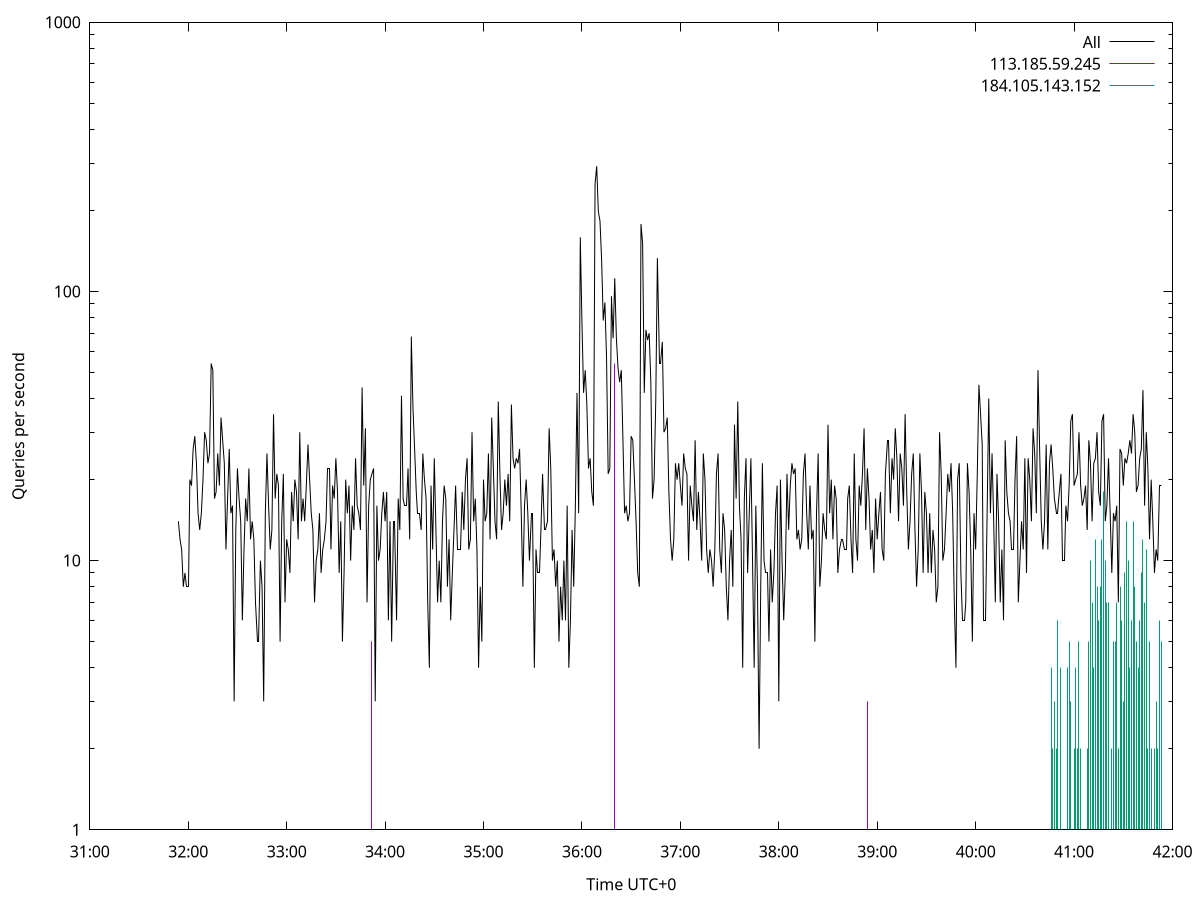 set terminal pngcairo size 1024,768
set output 'Sun Jan  7 21:31:54 2024.png'
set ylabel 'Queries per second'
set xlabel 'Time UTC+0'
set xdata time
set timefmt "%s"
set log y
plot \
'-' using 1:2 linecolor 0 linetype 2 with lines title 'All', \
'-' using 1:2 linecolor 1 linetype 3 with impulses title "113.185.59.245", \
'-' using 1:2 linecolor 2 linetype 3 with impulses title "184.105.143.152"
1704637914 14
1704637915 12
1704637916 11
1704637917 8
1704637918 9
1704637919 8
1704637920 8
1704637921 20
1704637922 19
1704637923 26
1704637924 29
1704637925 23
1704637926 15
1704637927 13
1704637928 15
1704637929 20
1704637930 30
1704637931 28
1704637932 23
1704637933 25
1704637934 54
1704637935 51
1704637936 17
1704637937 18
1704637938 25
1704637939 19
1704637940 34
1704637941 28
1704637942 23
1704637943 11
1704637944 17
1704637945 26
1704637946 15
1704637947 16
1704637948 3
1704637949 13
1704637950 22
1704637951 17
1704637952 14
1704637953 6
1704637954 11
1704637955 17
1704637956 14
1704637957 22
1704637958 12
1704637959 14
1704637960 12
1704637961 7
1704637962 5
1704637963 5
1704637964 10
1704637965 8
1704637966 3
1704637967 15
1704637968 25
1704637969 16
1704637970 11
1704637971 13
1704637972 35
1704637973 17
1704637974 21
1704637975 19
1704637976 5
1704637977 14
1704637978 21
1704637979 7
1704637980 12
1704637981 11
1704637982 9
1704637983 18
1704637984 14
1704637985 20
1704637986 18
1704637987 12
1704637988 30
1704637989 14
1704637990 17
1704637991 14
1704637992 19
1704637993 27
1704637994 20
1704637995 15
1704637996 13
1704637997 7
1704637998 10
1704637999 11
1704638000 15
1704638001 9
1704638002 11
1704638003 12
1704638004 14
1704638005 22
1704638006 22
1704638007 11
1704638008 19
1704638009 17
1704638010 24
1704638011 18
1704638012 9
1704638013 14
1704638014 5
1704638015 9
1704638016 20
1704638017 15
1704638018 19
1704638019 10
1704638020 16
1704638021 13
1704638022 24
1704638023 16
1704638024 15
1704638025 13
1704638026 44
1704638027 19
1704638028 31
1704638029 7
1704638030 16
1704638031 20
1704638032 21
1704638033 22
1704638034 3
1704638035 16
1704638036 10
1704638037 11
1704638038 15
1704638039 18
1704638040 14
1704638041 18
1704638042 6
1704638043 14
1704638044 5
1704638045 14
1704638046 14
1704638047 6
1704638048 17
1704638049 13
1704638050 41
1704638051 17
1704638052 16
1704638053 16
1704638054 22
1704638055 12
1704638056 68
1704638057 37
1704638058 26
1704638059 18
1704638060 15
1704638061 15
1704638062 13
1704638063 25
1704638064 20
1704638065 17
1704638066 7
1704638067 4
1704638068 19
1704638069 11
1704638070 24
1704638071 13
1704638072 7
1704638073 10
1704638074 7
1704638075 14
1704638076 19
1704638077 17
1704638078 8
1704638079 12
1704638080 6
1704638081 9
1704638082 13
1704638083 19
1704638084 11
1704638085 11
1704638086 11
1704638087 18
1704638088 13
1704638089 20
1704638090 24
1704638091 11
1704638092 12
1704638093 30
1704638094 14
1704638095 17
1704638096 11
1704638097 4
1704638098 8
1704638099 5
1704638100 20
1704638101 14
1704638102 15
1704638103 25
1704638104 12
1704638105 34
1704638106 22
1704638107 14
1704638108 12
1704638109 39
1704638110 21
1704638111 13
1704638112 15
1704638113 20
1704638114 16
1704638115 21
1704638116 14
1704638117 38
1704638118 24
1704638119 22
1704638120 24
1704638121 23
1704638122 26
1704638123 15
1704638124 8
1704638125 16
1704638126 20
1704638127 15
1704638128 10
1704638129 15
1704638130 15
1704638131 4
1704638132 11
1704638133 9
1704638134 9
1704638135 13
1704638136 21
1704638137 13
1704638138 13
1704638139 14
1704638140 31
1704638141 22
1704638142 10
1704638143 11
1704638144 8
1704638145 10
1704638146 5
1704638147 8
1704638148 6
1704638149 10
1704638150 6
1704638151 16
1704638152 4
1704638153 6
1704638154 13
1704638155 8
1704638156 16
1704638157 42
1704638158 15
1704638159 159
1704638160 77
1704638161 42
1704638162 51
1704638163 38
1704638164 22
1704638165 24
1704638166 18
1704638167 16
1704638168 251
1704638169 292
1704638170 198
1704638171 183
1704638172 131
1704638173 78
1704638174 91
1704638175 57
1704638176 21
1704638177 22
1704638178 96
1704638179 67
1704638180 112
1704638181 67
1704638182 52
1704638183 46
1704638184 51
1704638185 28
1704638186 15
1704638187 16
1704638188 14
1704638189 15
1704638190 29
1704638191 28
1704638192 20
1704638193 14
1704638194 9
1704638195 8
1704638196 178
1704638197 151
1704638198 42
1704638199 72
1704638200 66
1704638201 70
1704638202 46
1704638203 17
1704638204 20
1704638205 39
1704638206 133
1704638207 54
1704638208 54
1704638209 65
1704638210 30
1704638211 31
1704638212 34
1704638213 18
1704638214 12
1704638215 10
1704638216 12
1704638217 23
1704638218 20
1704638219 23
1704638220 19
1704638221 16
1704638222 25
1704638223 22
1704638224 21
1704638225 10
1704638226 19
1704638227 16
1704638228 14
1704638229 28
1704638230 13
1704638231 18
1704638232 14
1704638233 10
1704638234 25
1704638235 20
1704638236 11
1704638237 9
1704638238 11
1704638239 10
1704638240 8
1704638241 11
1704638242 21
1704638243 25
1704638244 11
1704638245 9
1704638246 15
1704638247 13
1704638248 8
1704638249 6
1704638250 10
1704638251 13
1704638252 8
1704638253 32
1704638254 17
1704638255 39
1704638256 16
1704638257 12
1704638258 4
1704638259 17
1704638260 24
1704638261 9
1704638262 15
1704638263 24
1704638264 10
1704638265 4
1704638266 16
1704638267 8
1704638268 2
1704638269 8
1704638270 23
1704638271 10
1704638272 9
1704638273 9
1704638274 5
1704638275 11
1704638276 7
1704638277 9
1704638278 15
1704638279 19
1704638280 3
1704638281 20
1704638282 10
1704638283 6
1704638284 9
1704638285 21
1704638286 13
1704638287 19
1704638288 23
1704638289 21
1704638290 22
1704638291 12
1704638292 13
1704638293 11
1704638294 12
1704638295 21
1704638296 25
1704638297 15
1704638298 11
1704638299 19
1704638300 12
1704638301 13
1704638302 5
1704638303 15
1704638304 25
1704638305 8
1704638306 10
1704638307 15
1704638308 13
1704638309 12
1704638310 32
1704638311 15
1704638312 20
1704638313 12
1704638314 19
1704638315 17
1704638316 9
1704638317 11
1704638318 12
1704638319 12
1704638320 11
1704638321 11
1704638322 17
1704638323 19
1704638324 12
1704638325 9
1704638326 25
1704638327 12
1704638328 10
1704638329 19
1704638330 16
1704638331 21
1704638332 31
1704638333 13
1704638334 22
1704638335 17
1704638336 11
1704638337 13
1704638338 9
1704638339 17
1704638340 12
1704638341 15
1704638342 18
1704638343 11
1704638344 10
1704638345 21
1704638346 28
1704638347 28
1704638348 15
1704638349 24
1704638350 20
1704638351 31
1704638352 24
1704638353 14
1704638354 25
1704638355 22
1704638356 16
1704638357 35
1704638358 18
1704638359 11
1704638360 14
1704638361 21
1704638362 25
1704638363 13
1704638364 8
1704638365 11
1704638366 25
1704638367 18
1704638368 9
1704638369 18
1704638370 15
1704638371 9
1704638372 15
1704638373 9
1704638374 13
1704638375 11
1704638376 7
1704638377 8
1704638378 30
1704638379 21
1704638380 10
1704638381 11
1704638382 15
1704638383 21
1704638384 18
1704638385 23
1704638386 15
1704638387 7
1704638388 4
1704638389 20
1704638390 23
1704638391 9
1704638392 6
1704638393 6
1704638394 7
1704638395 23
1704638396 18
1704638397 11
1704638398 5
1704638399 15
1704638400 11
1704638401 21
1704638402 45
1704638403 35
1704638404 27
1704638405 6
1704638406 6
1704638407 15
1704638408 40
1704638409 15
1704638410 25
1704638411 14
1704638412 7
1704638413 21
1704638414 14
1704638415 7
1704638416 11
1704638417 6
1704638418 28
1704638419 18
1704638420 15
1704638421 14
1704638422 11
1704638423 11
1704638424 20
1704638425 29
1704638426 7
1704638427 10
1704638428 14
1704638429 11
1704638430 24
1704638431 9
1704638432 24
1704638433 20
1704638434 14
1704638435 31
1704638436 25
1704638437 15
1704638438 51
1704638439 26
1704638440 14
1704638441 11
1704638442 14
1704638443 27
1704638444 11
1704638445 23
1704638446 27
1704638447 22
1704638448 17
1704638449 15
1704638450 15
1704638451 18
1704638452 21
1704638453 10
1704638454 10
1704638455 16
1704638456 14
1704638457 19
1704638458 33
1704638459 35
1704638460 19
1704638461 20
1704638462 21
1704638463 30
1704638464 19
1704638465 16
1704638466 17
1704638467 19
1704638468 13
1704638469 28
1704638470 23
1704638471 14
1704638472 23
1704638473 24
1704638474 30
1704638475 18
1704638476 16
1704638477 33
1704638478 35
1704638479 14
1704638480 16
1704638481 24
1704638482 15
1704638483 9
1704638484 15
1704638485 14
1704638486 16
1704638487 7
1704638488 26
1704638489 25
1704638490 19
1704638491 24
1704638492 23
1704638493 25
1704638494 28
1704638495 25
1704638496 35
1704638497 30
1704638498 18
1704638499 19
1704638500 24
1704638501 26
1704638502 43
1704638503 16
1704638504 30
1704638505 22
1704638506 12
1704638507 20
1704638508 14
1704638509 9
1704638510 11
1704638511 10
1704638512 19
1704638513 19

e
1704638032 5
1704638180 54
1704638334 3
1704638486 1

e
1704638445 1
1704638446 4
1704638447 2
1704638448 3
1704638449 2
1704638450 6
1704638452 4
1704638454 1
1704638456 4
1704638457 5
1704638458 3
1704638459 1
1704638460 2
1704638461 4
1704638462 2
1704638463 5
1704638464 2
1704638466 1
1704638467 1
1704638468 2
1704638469 5
1704638470 10
1704638471 7
1704638472 4
1704638473 12
1704638474 8
1704638475 6
1704638476 8
1704638477 12
1704638478 18
1704638479 10
1704638480 7
1704638481 7
1704638482 1
1704638483 2
1704638484 5
1704638485 5
1704638486 7
1704638487 2
1704638488 8
1704638489 6
1704638490 3
1704638491 9
1704638492 14
1704638493 10
1704638494 4
1704638495 6
1704638496 14
1704638497 8
1704638498 5
1704638499 4
1704638500 6
1704638501 9
1704638502 12
1704638503 7
1704638504 11
1704638505 2
1704638506 5
1704638507 2
1704638508 1
1704638509 2
1704638510 3
1704638511 2
1704638512 6
1704638513 5

e
